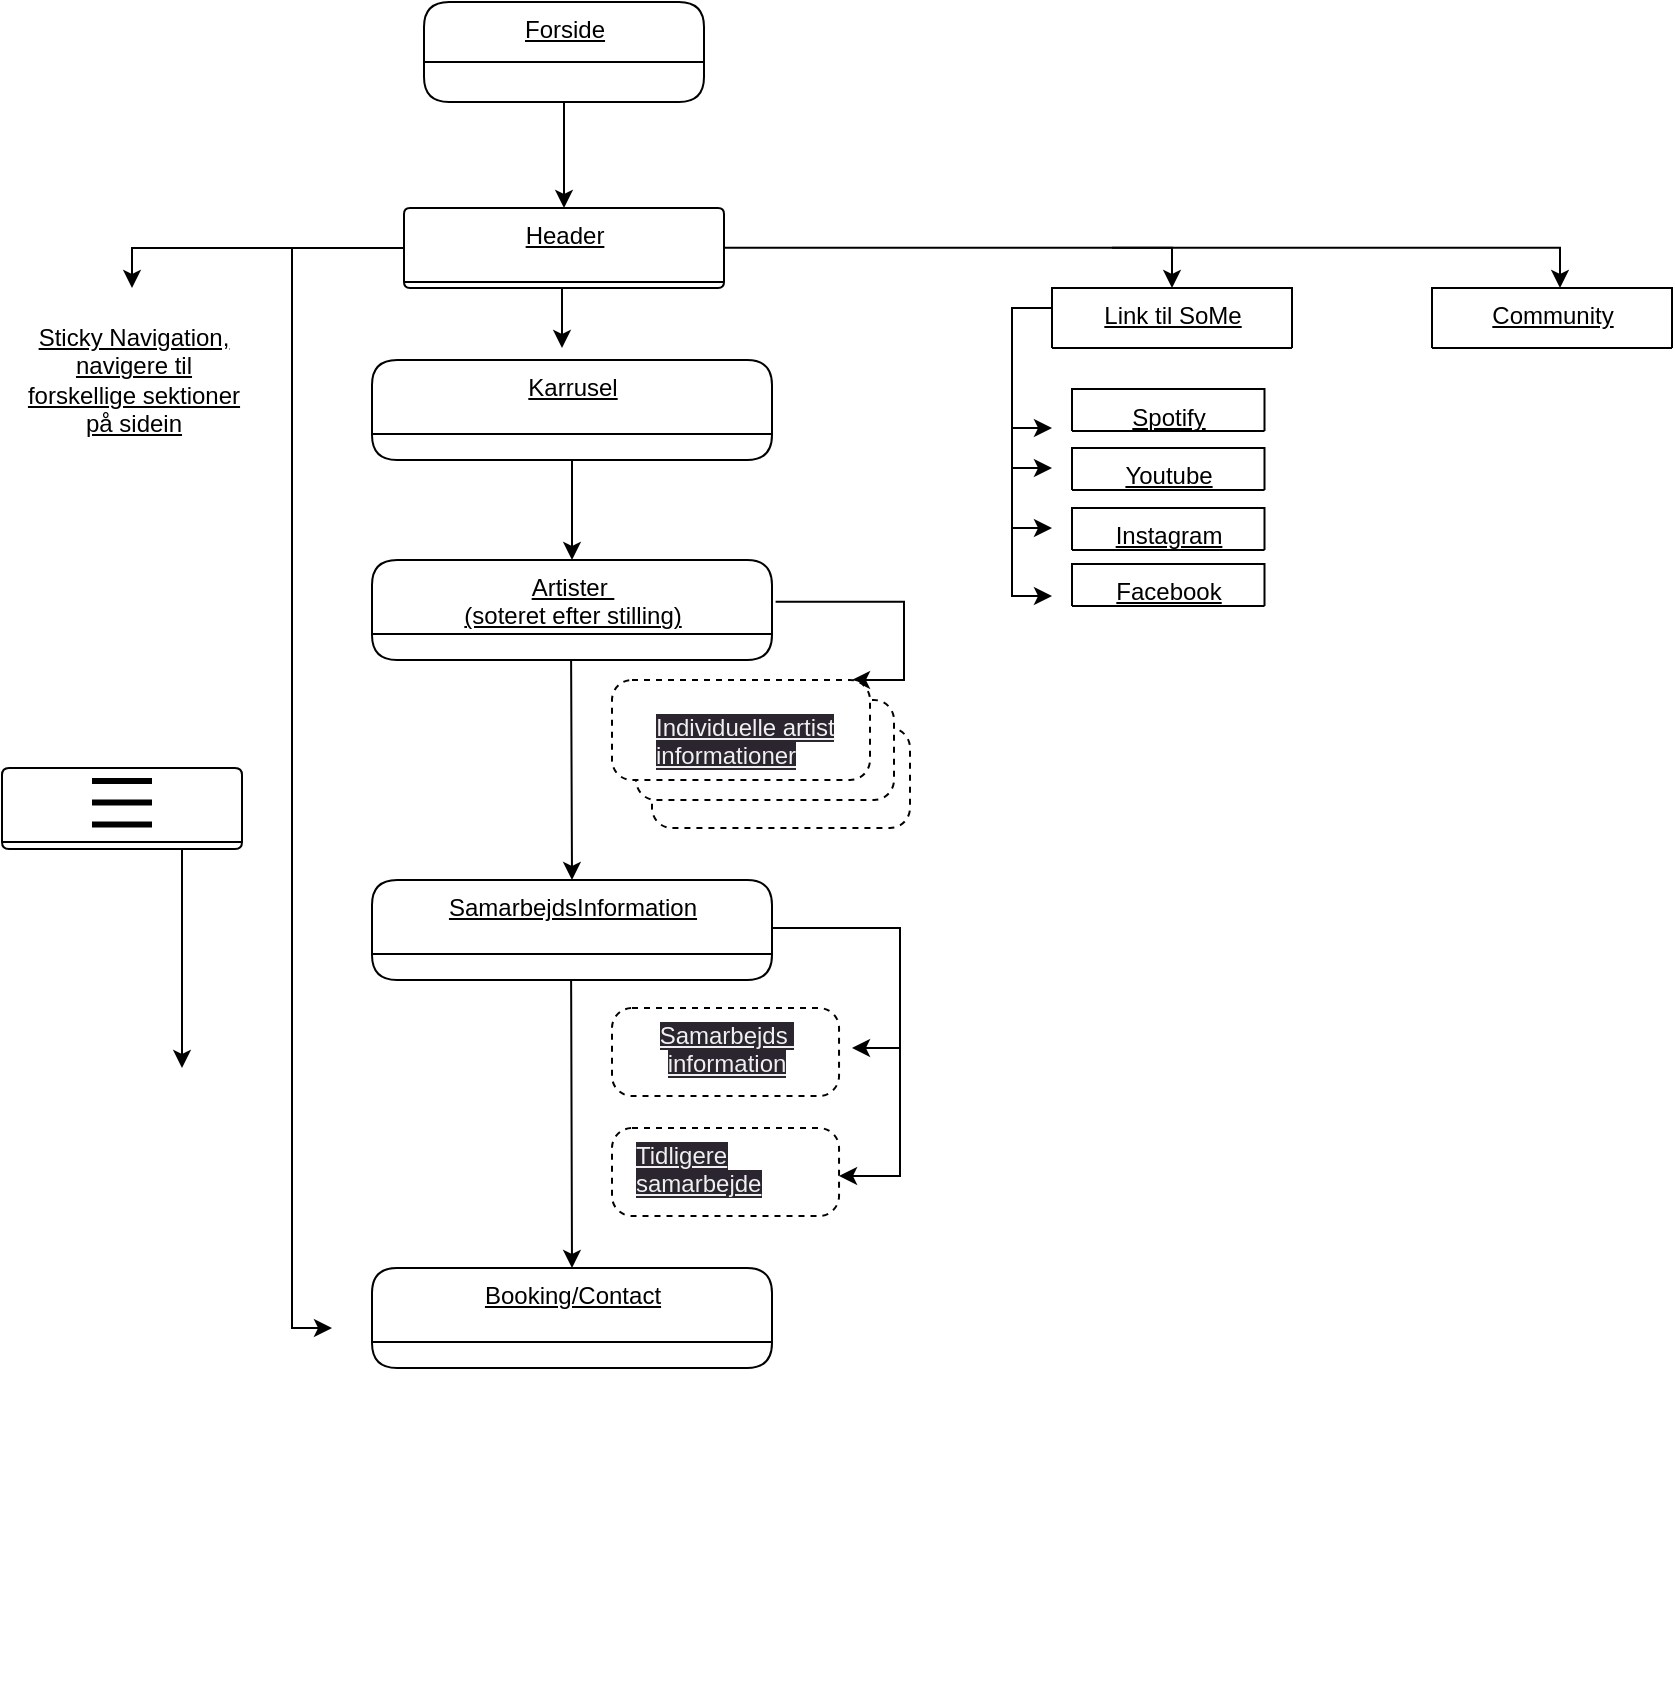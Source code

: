 <mxfile>
    <diagram id="H0Y_4aSXUFkxYQICZIda" name="Page-1">
        <mxGraphModel dx="1226" dy="822" grid="1" gridSize="10" guides="1" tooltips="1" connect="1" arrows="1" fold="1" page="1" pageScale="1" pageWidth="827" pageHeight="1169" math="0" shadow="0">
            <root>
                <mxCell id="0"/>
                <mxCell id="1" parent="0"/>
                <mxCell id="59" style="edgeStyle=orthogonalEdgeStyle;rounded=0;html=1;entryX=1;entryY=0.25;entryDx=0;entryDy=0;exitX=0.75;exitY=1;exitDx=0;exitDy=0;" edge="1" parent="1" source="35">
                    <mxGeometry relative="1" as="geometry">
                        <Array as="points">
                            <mxPoint x="1043" y="829"/>
                            <mxPoint x="1390" y="829"/>
                            <mxPoint x="1390" y="311"/>
                        </Array>
                        <mxPoint x="591" y="311" as="targetPoint"/>
                    </mxGeometry>
                </mxCell>
                <mxCell id="61" value="" style="html=1;align=center;verticalAlign=top;rounded=1;absoluteArcSize=1;arcSize=20;dashed=1;" vertex="1" parent="1">
                    <mxGeometry x="500" y="480" width="129" height="50" as="geometry"/>
                </mxCell>
                <mxCell id="63" value="Karrusel" style="swimlane;fontStyle=4;align=center;verticalAlign=top;childLayout=stackLayout;horizontal=1;startSize=37;horizontalStack=0;resizeParent=1;resizeParentMax=0;resizeLast=0;collapsible=0;marginBottom=0;html=1;rounded=1;absoluteArcSize=1;arcSize=25;" vertex="1" parent="1">
                    <mxGeometry x="360" y="296" width="200" height="50" as="geometry"/>
                </mxCell>
                <mxCell id="64" value="&lt;span style=&quot;font-size: 12px&quot;&gt;&lt;br&gt;&lt;/span&gt;" style="edgeStyle=orthogonalEdgeStyle;rounded=0;orthogonalLoop=1;jettySize=auto;html=1;entryX=0.5;entryY=0;entryDx=0;entryDy=0;" edge="1" parent="1" target="80">
                    <mxGeometry relative="1" as="geometry">
                        <mxPoint x="457.97" y="167.0" as="sourcePoint"/>
                        <mxPoint x="458.97" y="237" as="targetPoint"/>
                        <Array as="points">
                            <mxPoint x="456" y="167"/>
                        </Array>
                    </mxGeometry>
                </mxCell>
                <mxCell id="65" value="Forside" style="swimlane;fontStyle=4;align=center;verticalAlign=top;childLayout=stackLayout;horizontal=1;startSize=30;horizontalStack=0;resizeParent=1;resizeParentMax=0;resizeLast=0;collapsible=0;marginBottom=0;html=1;rounded=1;absoluteArcSize=1;arcSize=25;" vertex="1" parent="1">
                    <mxGeometry x="386" y="117" width="140" height="50" as="geometry"/>
                </mxCell>
                <mxCell id="67" value="&lt;span style=&quot;font-size: 12px&quot;&gt;&lt;br&gt;&lt;/span&gt;" style="edgeStyle=orthogonalEdgeStyle;rounded=0;orthogonalLoop=1;jettySize=auto;html=1;exitX=0.5;exitY=1;exitDx=0;exitDy=0;" edge="1" parent="1" source="63">
                    <mxGeometry relative="1" as="geometry">
                        <mxPoint x="540" y="399" as="sourcePoint"/>
                        <mxPoint x="460" y="396" as="targetPoint"/>
                        <Array as="points">
                            <mxPoint x="460" y="356"/>
                            <mxPoint x="460" y="356"/>
                        </Array>
                    </mxGeometry>
                </mxCell>
                <mxCell id="68" value="Artister&amp;nbsp;&lt;br&gt;(soteret efter stilling)" style="swimlane;fontStyle=4;align=center;verticalAlign=top;childLayout=stackLayout;horizontal=1;startSize=37;horizontalStack=0;resizeParent=1;resizeParentMax=0;resizeLast=0;collapsible=0;marginBottom=0;html=1;rounded=1;absoluteArcSize=1;arcSize=25;" vertex="1" parent="1">
                    <mxGeometry x="360" y="396" width="200" height="50" as="geometry"/>
                </mxCell>
                <mxCell id="69" value="&lt;span style=&quot;font-size: 12px&quot;&gt;&lt;br&gt;&lt;/span&gt;" style="edgeStyle=orthogonalEdgeStyle;rounded=0;orthogonalLoop=1;jettySize=auto;html=1;exitX=1.009;exitY=0.418;exitDx=0;exitDy=0;exitPerimeter=0;" edge="1" parent="1" source="68">
                    <mxGeometry relative="1" as="geometry">
                        <mxPoint x="586" y="416" as="sourcePoint"/>
                        <mxPoint x="600" y="456" as="targetPoint"/>
                        <Array as="points">
                            <mxPoint x="626" y="417"/>
                            <mxPoint x="626" y="456"/>
                            <mxPoint x="606" y="456"/>
                        </Array>
                    </mxGeometry>
                </mxCell>
                <mxCell id="70" value="" style="html=1;align=center;verticalAlign=top;rounded=1;absoluteArcSize=1;arcSize=20;dashed=1;" vertex="1" parent="1">
                    <mxGeometry x="492" y="466" width="129" height="50" as="geometry"/>
                </mxCell>
                <mxCell id="71" value="" style="html=1;align=center;verticalAlign=top;rounded=1;absoluteArcSize=1;arcSize=20;dashed=1;" vertex="1" parent="1">
                    <mxGeometry x="480" y="456" width="129" height="50" as="geometry"/>
                </mxCell>
                <mxCell id="72" value="&lt;span style=&quot;color: rgb(240, 240, 240); font-family: Helvetica; font-size: 12px; font-style: normal; font-variant-ligatures: normal; font-variant-caps: normal; font-weight: 400; letter-spacing: normal; orphans: 2; text-align: center; text-indent: 0px; text-transform: none; widows: 2; word-spacing: 0px; -webkit-text-stroke-width: 0px; background-color: rgb(42, 37, 47); text-decoration: underline; float: none; display: inline !important;&quot;&gt;Individuelle artist informationer&lt;/span&gt;" style="text;whiteSpace=wrap;html=1;" vertex="1" parent="1">
                    <mxGeometry x="500" y="466" width="110" height="50" as="geometry"/>
                </mxCell>
                <mxCell id="73" value="&lt;span style=&quot;font-size: 12px&quot;&gt;&lt;br&gt;&lt;/span&gt;" style="edgeStyle=orthogonalEdgeStyle;rounded=0;orthogonalLoop=1;jettySize=auto;html=1;exitX=0.5;exitY=1;exitDx=0;exitDy=0;" edge="1" parent="1">
                    <mxGeometry x="1" y="40" relative="1" as="geometry">
                        <mxPoint x="459.55" y="446" as="sourcePoint"/>
                        <mxPoint x="460" y="556" as="targetPoint"/>
                        <Array as="points">
                            <mxPoint x="459.55" y="456"/>
                            <mxPoint x="459.55" y="456"/>
                        </Array>
                        <mxPoint x="-40" y="40" as="offset"/>
                    </mxGeometry>
                </mxCell>
                <mxCell id="74" value="SamarbejdsInformation" style="swimlane;fontStyle=4;align=center;verticalAlign=top;childLayout=stackLayout;horizontal=1;startSize=37;horizontalStack=0;resizeParent=1;resizeParentMax=0;resizeLast=0;collapsible=0;marginBottom=0;html=1;rounded=1;absoluteArcSize=1;arcSize=25;" vertex="1" parent="1">
                    <mxGeometry x="360" y="556" width="200" height="50" as="geometry"/>
                </mxCell>
                <mxCell id="75" value="&lt;span style=&quot;font-size: 12px&quot;&gt;&lt;br&gt;&lt;/span&gt;" style="edgeStyle=orthogonalEdgeStyle;rounded=0;orthogonalLoop=1;jettySize=auto;html=1;exitX=1.009;exitY=0.418;exitDx=0;exitDy=0;exitPerimeter=0;" edge="1" parent="1">
                    <mxGeometry relative="1" as="geometry">
                        <mxPoint x="560" y="580" as="sourcePoint"/>
                        <mxPoint x="600" y="640" as="targetPoint"/>
                        <Array as="points">
                            <mxPoint x="624" y="580"/>
                            <mxPoint x="624" y="640"/>
                        </Array>
                    </mxGeometry>
                </mxCell>
                <mxCell id="76" value="" style="html=1;align=center;verticalAlign=top;rounded=1;absoluteArcSize=1;arcSize=20;dashed=1;" vertex="1" parent="1">
                    <mxGeometry x="480" y="680" width="113.52" height="44" as="geometry"/>
                </mxCell>
                <mxCell id="77" value="&lt;span style=&quot;color: rgb(240, 240, 240); font-family: Helvetica; font-size: 12px; font-style: normal; font-variant-ligatures: normal; font-variant-caps: normal; font-weight: 400; letter-spacing: normal; orphans: 2; text-align: center; text-indent: 0px; text-transform: none; widows: 2; word-spacing: 0px; -webkit-text-stroke-width: 0px; background-color: rgb(42, 37, 47); text-decoration: underline; float: none; display: inline !important;&quot;&gt;Tidligere samarbejde&lt;/span&gt;" style="text;whiteSpace=wrap;html=1;" vertex="1" parent="1">
                    <mxGeometry x="489.5" y="680" width="110" height="37" as="geometry"/>
                </mxCell>
                <mxCell id="78" value="&lt;span style=&quot;font-size: 12px&quot;&gt;&lt;br&gt;&lt;/span&gt;" style="edgeStyle=orthogonalEdgeStyle;rounded=0;orthogonalLoop=1;jettySize=auto;html=1;exitX=0.5;exitY=1;exitDx=0;exitDy=0;entryX=0.5;entryY=0;entryDx=0;entryDy=0;" edge="1" parent="1" target="79">
                    <mxGeometry x="1" y="40" relative="1" as="geometry">
                        <mxPoint x="459.55" y="606" as="sourcePoint"/>
                        <mxPoint x="460" y="716" as="targetPoint"/>
                        <Array as="points">
                            <mxPoint x="460" y="616"/>
                        </Array>
                        <mxPoint x="-40" y="40" as="offset"/>
                    </mxGeometry>
                </mxCell>
                <mxCell id="79" value="Booking/Contact" style="swimlane;fontStyle=4;align=center;verticalAlign=top;childLayout=stackLayout;horizontal=1;startSize=37;horizontalStack=0;resizeParent=1;resizeParentMax=0;resizeLast=0;collapsible=0;marginBottom=0;html=1;rounded=1;absoluteArcSize=1;arcSize=25;" vertex="1" parent="1">
                    <mxGeometry x="360" y="750" width="200" height="50" as="geometry"/>
                </mxCell>
                <mxCell id="80" value="Header" style="swimlane;fontStyle=4;align=center;verticalAlign=top;childLayout=stackLayout;horizontal=1;startSize=37;horizontalStack=0;resizeParent=1;resizeParentMax=0;resizeLast=0;collapsible=0;marginBottom=0;html=1;rounded=1;absoluteArcSize=1;arcSize=25;" vertex="1" parent="1">
                    <mxGeometry x="376" y="220" width="160" height="40" as="geometry"/>
                </mxCell>
                <mxCell id="81" value="&lt;span style=&quot;font-size: 12px&quot;&gt;&lt;br&gt;&lt;/span&gt;" style="edgeStyle=orthogonalEdgeStyle;rounded=0;orthogonalLoop=1;jettySize=auto;html=1;" edge="1" parent="1">
                    <mxGeometry relative="1" as="geometry">
                        <mxPoint x="456.98" y="260" as="sourcePoint"/>
                        <mxPoint x="455" y="290" as="targetPoint"/>
                        <Array as="points">
                            <mxPoint x="455.01" y="260"/>
                        </Array>
                    </mxGeometry>
                </mxCell>
                <mxCell id="82" value="&lt;span style=&quot;font-size: 12px&quot;&gt;&lt;br&gt;&lt;/span&gt;" style="edgeStyle=orthogonalEdgeStyle;rounded=0;orthogonalLoop=1;jettySize=auto;html=1;" edge="1" parent="1">
                    <mxGeometry relative="1" as="geometry">
                        <mxPoint x="376" y="240" as="sourcePoint"/>
                        <mxPoint x="240" y="260" as="targetPoint"/>
                        <Array as="points">
                            <mxPoint x="240" y="240"/>
                            <mxPoint x="240" y="250"/>
                        </Array>
                    </mxGeometry>
                </mxCell>
                <mxCell id="83" value="Link til SoMe" style="swimlane;fontStyle=4;align=center;verticalAlign=top;childLayout=stackLayout;horizontal=1;startSize=37;horizontalStack=0;resizeParent=1;resizeParentMax=0;resizeLast=0;collapsible=0;marginBottom=0;html=1;rounded=1;absoluteArcSize=1;arcSize=25;" vertex="1" parent="1">
                    <mxGeometry x="700" y="260" width="120" height="30" as="geometry"/>
                </mxCell>
                <mxCell id="84" value="&lt;span style=&quot;font-size: 12px&quot;&gt;&lt;br&gt;&lt;/span&gt;" style="edgeStyle=orthogonalEdgeStyle;rounded=0;orthogonalLoop=1;jettySize=auto;html=1;exitX=0;exitY=0.5;exitDx=0;exitDy=0;" edge="1" parent="1" source="83">
                    <mxGeometry x="-0.095" relative="1" as="geometry">
                        <mxPoint x="690" y="270" as="sourcePoint"/>
                        <mxPoint x="700" y="330" as="targetPoint"/>
                        <Array as="points">
                            <mxPoint x="700" y="270"/>
                            <mxPoint x="680" y="270"/>
                            <mxPoint x="680" y="330"/>
                        </Array>
                        <mxPoint as="offset"/>
                    </mxGeometry>
                </mxCell>
                <mxCell id="85" value="Spotify" style="swimlane;fontStyle=4;align=center;verticalAlign=top;childLayout=stackLayout;horizontal=1;startSize=37;horizontalStack=0;resizeParent=1;resizeParentMax=0;resizeLast=0;collapsible=0;marginBottom=0;html=1;rounded=1;absoluteArcSize=1;arcSize=25;" vertex="1" parent="1">
                    <mxGeometry x="710" y="310.5" width="96.25" height="21" as="geometry"/>
                </mxCell>
                <mxCell id="86" value="&lt;span style=&quot;font-size: 12px&quot;&gt;&lt;br&gt;&lt;/span&gt;" style="edgeStyle=orthogonalEdgeStyle;rounded=0;orthogonalLoop=1;jettySize=auto;html=1;" edge="1" parent="1">
                    <mxGeometry relative="1" as="geometry">
                        <mxPoint x="680" y="330" as="sourcePoint"/>
                        <mxPoint x="700" y="350" as="targetPoint"/>
                        <Array as="points">
                            <mxPoint x="680" y="350"/>
                            <mxPoint x="690" y="350"/>
                        </Array>
                    </mxGeometry>
                </mxCell>
                <mxCell id="87" value="Youtube" style="swimlane;fontStyle=4;align=center;verticalAlign=top;childLayout=stackLayout;horizontal=1;startSize=37;horizontalStack=0;resizeParent=1;resizeParentMax=0;resizeLast=0;collapsible=0;marginBottom=0;html=1;rounded=1;absoluteArcSize=1;arcSize=25;" vertex="1" parent="1">
                    <mxGeometry x="710" y="340" width="96.25" height="21" as="geometry"/>
                </mxCell>
                <mxCell id="88" value="Instagram" style="swimlane;fontStyle=4;align=center;verticalAlign=top;childLayout=stackLayout;horizontal=1;startSize=37;horizontalStack=0;resizeParent=1;resizeParentMax=0;resizeLast=0;collapsible=0;marginBottom=0;html=1;rounded=1;absoluteArcSize=1;arcSize=25;" vertex="1" parent="1">
                    <mxGeometry x="710" y="370" width="96.25" height="21" as="geometry"/>
                </mxCell>
                <mxCell id="89" value="Facebook" style="swimlane;fontStyle=4;align=center;verticalAlign=top;childLayout=stackLayout;horizontal=1;startSize=37;horizontalStack=0;resizeParent=1;resizeParentMax=0;resizeLast=0;collapsible=0;marginBottom=0;html=1;rounded=1;absoluteArcSize=1;arcSize=25;" vertex="1" parent="1">
                    <mxGeometry x="710" y="398" width="96.25" height="21" as="geometry"/>
                </mxCell>
                <mxCell id="90" value="&lt;span style=&quot;font-size: 12px&quot;&gt;&lt;br&gt;&lt;/span&gt;" style="edgeStyle=orthogonalEdgeStyle;rounded=0;orthogonalLoop=1;jettySize=auto;html=1;" edge="1" parent="1">
                    <mxGeometry x="0.204" y="-10" relative="1" as="geometry">
                        <mxPoint x="680" y="346" as="sourcePoint"/>
                        <mxPoint x="700" y="380" as="targetPoint"/>
                        <Array as="points">
                            <mxPoint x="680" y="346"/>
                            <mxPoint x="680" y="380"/>
                        </Array>
                        <mxPoint as="offset"/>
                    </mxGeometry>
                </mxCell>
                <mxCell id="91" value="&lt;span style=&quot;font-size: 12px&quot;&gt;&lt;br&gt;&lt;/span&gt;" style="edgeStyle=orthogonalEdgeStyle;rounded=0;orthogonalLoop=1;jettySize=auto;html=1;" edge="1" parent="1">
                    <mxGeometry relative="1" as="geometry">
                        <mxPoint x="680" y="380" as="sourcePoint"/>
                        <mxPoint x="700" y="414" as="targetPoint"/>
                        <Array as="points">
                            <mxPoint x="680" y="380"/>
                            <mxPoint x="680" y="414"/>
                        </Array>
                    </mxGeometry>
                </mxCell>
                <mxCell id="92" value="&lt;span style=&quot;font-size: 12px&quot;&gt;&lt;br&gt;&lt;/span&gt;" style="edgeStyle=orthogonalEdgeStyle;rounded=0;orthogonalLoop=1;jettySize=auto;html=1;" edge="1" parent="1">
                    <mxGeometry relative="1" as="geometry">
                        <mxPoint x="536" y="239.85" as="sourcePoint"/>
                        <mxPoint x="760" y="260" as="targetPoint"/>
                        <Array as="points">
                            <mxPoint x="536" y="239.85"/>
                        </Array>
                    </mxGeometry>
                </mxCell>
                <mxCell id="93" value="&lt;span style=&quot;color: rgb(240, 240, 240); font-family: Helvetica; font-size: 12px; font-style: normal; font-variant-ligatures: normal; font-variant-caps: normal; font-weight: 400; letter-spacing: normal; orphans: 2; text-align: center; text-indent: 0px; text-transform: none; widows: 2; word-spacing: 0px; -webkit-text-stroke-width: 0px; background-color: rgb(42, 37, 47); text-decoration: underline; float: none; display: inline !important;&quot;&gt;Samarbejds&amp;nbsp;&lt;br&gt;information&lt;br&gt;&lt;/span&gt;" style="html=1;align=center;verticalAlign=top;rounded=1;absoluteArcSize=1;arcSize=20;dashed=1;" vertex="1" parent="1">
                    <mxGeometry x="480" y="620" width="113.52" height="44" as="geometry"/>
                </mxCell>
                <mxCell id="94" value="&lt;span style=&quot;font-size: 12px&quot;&gt;&lt;br&gt;&lt;/span&gt;" style="edgeStyle=orthogonalEdgeStyle;rounded=0;orthogonalLoop=1;jettySize=auto;html=1;" edge="1" parent="1">
                    <mxGeometry relative="1" as="geometry">
                        <mxPoint x="620" y="640" as="sourcePoint"/>
                        <mxPoint x="593.52" y="704" as="targetPoint"/>
                        <Array as="points">
                            <mxPoint x="620" y="640"/>
                            <mxPoint x="624" y="640"/>
                            <mxPoint x="624" y="704"/>
                        </Array>
                    </mxGeometry>
                </mxCell>
                <mxCell id="95" value="Community&lt;br&gt;" style="swimlane;fontStyle=4;align=center;verticalAlign=top;childLayout=stackLayout;horizontal=1;startSize=37;horizontalStack=0;resizeParent=1;resizeParentMax=0;resizeLast=0;collapsible=0;marginBottom=0;html=1;rounded=1;absoluteArcSize=1;arcSize=25;" vertex="1" parent="1">
                    <mxGeometry x="890" y="260" width="120" height="30" as="geometry"/>
                </mxCell>
                <mxCell id="96" value="" style="group" vertex="1" connectable="0" parent="1">
                    <mxGeometry x="175" y="500" width="120" height="40.5" as="geometry"/>
                </mxCell>
                <mxCell id="97" value="" style="swimlane;fontStyle=4;align=center;verticalAlign=top;childLayout=stackLayout;horizontal=1;startSize=37;horizontalStack=0;resizeParent=1;resizeParentMax=0;resizeLast=0;collapsible=0;marginBottom=0;html=1;rounded=1;absoluteArcSize=1;arcSize=25;" vertex="1" parent="96">
                    <mxGeometry width="120" height="40.5" as="geometry"/>
                </mxCell>
                <mxCell id="98" value="" style="group" vertex="1" connectable="0" parent="96">
                    <mxGeometry x="45" y="6.5" width="30" height="21.73" as="geometry"/>
                </mxCell>
                <mxCell id="99" value="" style="endArrow=none;startArrow=none;endFill=0;startFill=0;endSize=8;html=1;verticalAlign=bottom;labelBackgroundColor=none;strokeWidth=3;" edge="1" parent="98">
                    <mxGeometry width="160" relative="1" as="geometry">
                        <mxPoint as="sourcePoint"/>
                        <mxPoint x="30" as="targetPoint"/>
                    </mxGeometry>
                </mxCell>
                <mxCell id="100" value="" style="endArrow=none;startArrow=none;endFill=0;startFill=0;endSize=8;html=1;verticalAlign=bottom;labelBackgroundColor=none;strokeWidth=3;" edge="1" parent="98">
                    <mxGeometry width="160" relative="1" as="geometry">
                        <mxPoint y="10.73" as="sourcePoint"/>
                        <mxPoint x="30" y="10.73" as="targetPoint"/>
                    </mxGeometry>
                </mxCell>
                <mxCell id="101" value="" style="endArrow=none;startArrow=none;endFill=0;startFill=0;endSize=8;html=1;verticalAlign=bottom;labelBackgroundColor=none;strokeWidth=3;" edge="1" parent="98">
                    <mxGeometry width="160" relative="1" as="geometry">
                        <mxPoint y="21.73" as="sourcePoint"/>
                        <mxPoint x="30" y="21.73" as="targetPoint"/>
                    </mxGeometry>
                </mxCell>
                <mxCell id="102" value="&lt;div style=&quot;text-align: center;&quot;&gt;&lt;span style=&quot;background-color: initial;&quot;&gt;&lt;u&gt;Sticky Navigation, navigere til forskellige sektioner på sidein&lt;/u&gt;&lt;/span&gt;&lt;/div&gt;" style="text;whiteSpace=wrap;html=1;" vertex="1" parent="1">
                    <mxGeometry x="185" y="270.5" width="110" height="50" as="geometry"/>
                </mxCell>
                <mxCell id="103" value="&lt;span style=&quot;font-size: 12px&quot;&gt;&lt;br&gt;&lt;/span&gt;" style="edgeStyle=orthogonalEdgeStyle;rounded=0;orthogonalLoop=1;jettySize=auto;html=1;" edge="1" parent="1">
                    <mxGeometry x="1" y="-85" relative="1" as="geometry">
                        <mxPoint x="320" y="240" as="sourcePoint"/>
                        <mxPoint x="340" y="780" as="targetPoint"/>
                        <Array as="points">
                            <mxPoint x="320" y="276"/>
                            <mxPoint x="320" y="286"/>
                        </Array>
                        <mxPoint x="75" y="84" as="offset"/>
                    </mxGeometry>
                </mxCell>
                <mxCell id="104" style="edgeStyle=none;html=1;exitX=0.75;exitY=1;exitDx=0;exitDy=0;" edge="1" parent="1" source="97">
                    <mxGeometry relative="1" as="geometry">
                        <mxPoint x="265" y="650" as="targetPoint"/>
                    </mxGeometry>
                </mxCell>
                <mxCell id="105" value="&lt;span style=&quot;font-size: 12px&quot;&gt;&lt;br&gt;&lt;/span&gt;" style="edgeStyle=orthogonalEdgeStyle;rounded=0;orthogonalLoop=1;jettySize=auto;html=1;" edge="1" parent="1">
                    <mxGeometry relative="1" as="geometry">
                        <mxPoint x="730" y="239.85" as="sourcePoint"/>
                        <mxPoint x="954" y="260" as="targetPoint"/>
                        <Array as="points">
                            <mxPoint x="730" y="239.85"/>
                        </Array>
                    </mxGeometry>
                </mxCell>
            </root>
        </mxGraphModel>
    </diagram>
</mxfile>